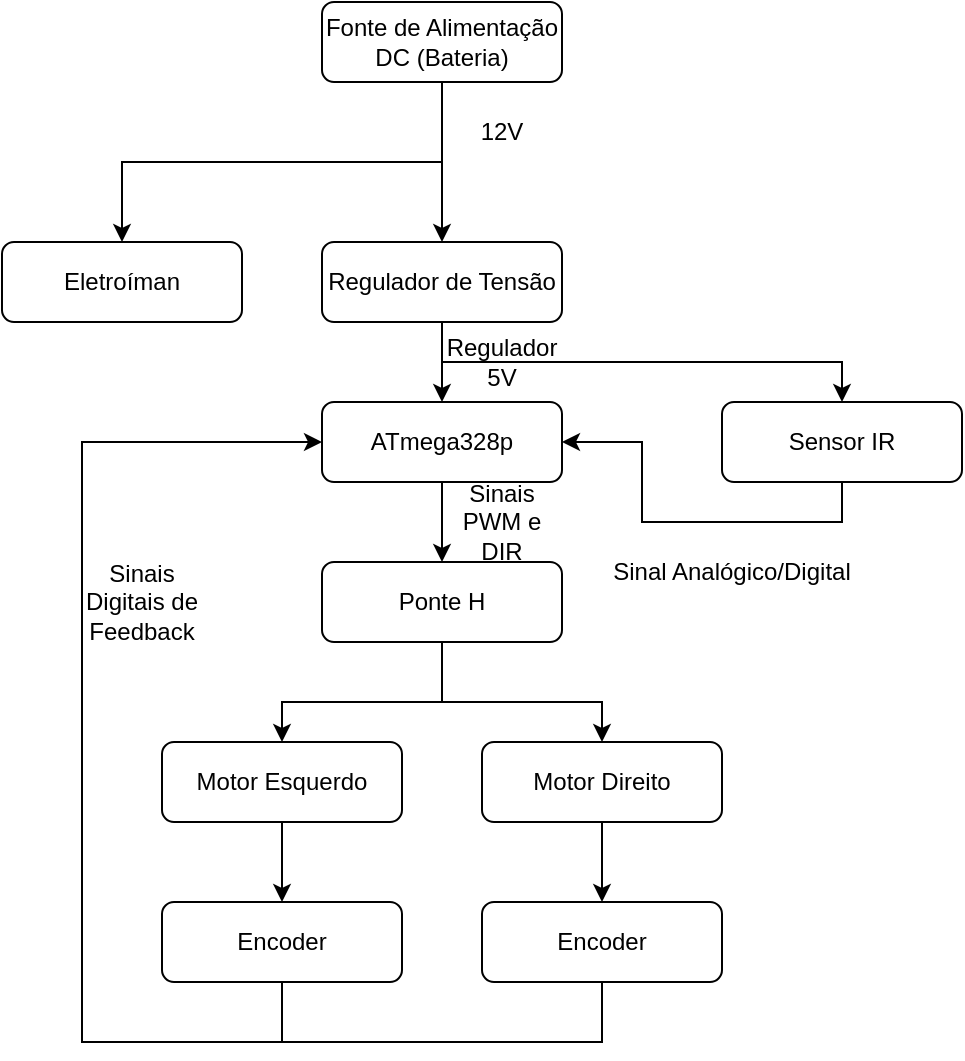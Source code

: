 <mxfile version="28.2.8">
  <diagram name="Página-1" id="W4j1L9-wL4u4jE2A-4pZ">
    <mxGraphModel dx="1042" dy="535" grid="1" gridSize="10" guides="1" tooltips="1" connect="1" arrows="1" fold="1" page="1" pageScale="1" pageWidth="1000" pageHeight="1169" math="0" shadow="0">
      <root>
        <mxCell id="0" />
        <mxCell id="1" parent="0" />
        <mxCell id="H-NImtJITTXTf6vny9Jh-1" value="Fonte de Alimentação DC (Bateria)" style="rounded=1;whiteSpace=wrap;html=1;" parent="1" vertex="1">
          <mxGeometry x="320" width="120" height="40" as="geometry" />
        </mxCell>
        <mxCell id="H-NImtJITTXTf6vny9Jh-2" value="Ponte H" style="rounded=1;whiteSpace=wrap;html=1;" parent="1" vertex="1">
          <mxGeometry x="320" y="280" width="120" height="40" as="geometry" />
        </mxCell>
        <mxCell id="H-NImtJITTXTf6vny9Jh-7" value="" style="endArrow=classic;html=1;rounded=0;exitX=0.5;exitY=1;exitDx=0;exitDy=0;entryX=0.5;entryY=0;entryDx=0;entryDy=0;" parent="1" target="H-NImtJITTXTf6vny9Jh-19" edge="1">
          <mxGeometry width="50" height="50" relative="1" as="geometry">
            <mxPoint x="380" y="330" as="sourcePoint" />
            <mxPoint x="380" y="370" as="targetPoint" />
            <Array as="points">
              <mxPoint x="380" y="350" />
              <mxPoint x="300" y="350" />
            </Array>
          </mxGeometry>
        </mxCell>
        <mxCell id="H-NImtJITTXTf6vny9Jh-8" value="Encoder" style="rounded=1;whiteSpace=wrap;html=1;" parent="1" vertex="1">
          <mxGeometry x="240" y="450" width="120" height="40" as="geometry" />
        </mxCell>
        <mxCell id="H-NImtJITTXTf6vny9Jh-9" value="" style="endArrow=classic;html=1;rounded=0;exitX=0.5;exitY=1;exitDx=0;exitDy=0;entryX=0.5;entryY=0;entryDx=0;entryDy=0;" parent="1" source="H-NImtJITTXTf6vny9Jh-19" target="H-NImtJITTXTf6vny9Jh-8" edge="1">
          <mxGeometry width="50" height="50" relative="1" as="geometry">
            <mxPoint x="300" y="410" as="sourcePoint" />
            <mxPoint x="320" y="460" as="targetPoint" />
          </mxGeometry>
        </mxCell>
        <mxCell id="H-NImtJITTXTf6vny9Jh-15" value="ATmega328p" style="rounded=1;whiteSpace=wrap;html=1;" parent="1" vertex="1">
          <mxGeometry x="320" y="200" width="120" height="40" as="geometry" />
        </mxCell>
        <mxCell id="H-NImtJITTXTf6vny9Jh-18" value="" style="endArrow=classic;html=1;rounded=0;entryX=0.5;entryY=0;entryDx=0;entryDy=0;exitX=0.5;exitY=1;exitDx=0;exitDy=0;" parent="1" source="H-NImtJITTXTf6vny9Jh-35" target="H-NImtJITTXTf6vny9Jh-15" edge="1">
          <mxGeometry width="50" height="50" relative="1" as="geometry">
            <mxPoint x="380" y="140" as="sourcePoint" />
            <mxPoint x="380" y="200" as="targetPoint" />
          </mxGeometry>
        </mxCell>
        <mxCell id="H-NImtJITTXTf6vny9Jh-19" value="Motor Esquerdo" style="rounded=1;whiteSpace=wrap;html=1;" parent="1" vertex="1">
          <mxGeometry x="240" y="370" width="120" height="40" as="geometry" />
        </mxCell>
        <mxCell id="H-NImtJITTXTf6vny9Jh-20" value="Motor Direito" style="rounded=1;whiteSpace=wrap;html=1;" parent="1" vertex="1">
          <mxGeometry x="400" y="370" width="120" height="40" as="geometry" />
        </mxCell>
        <mxCell id="H-NImtJITTXTf6vny9Jh-21" value="" style="endArrow=classic;html=1;rounded=0;exitX=0.5;exitY=1;exitDx=0;exitDy=0;" parent="1" source="H-NImtJITTXTf6vny9Jh-2" target="H-NImtJITTXTf6vny9Jh-20" edge="1">
          <mxGeometry width="50" height="50" relative="1" as="geometry">
            <mxPoint x="380" y="330" as="sourcePoint" />
            <mxPoint x="510" y="330" as="targetPoint" />
            <Array as="points">
              <mxPoint x="380" y="350" />
              <mxPoint x="460" y="350" />
            </Array>
          </mxGeometry>
        </mxCell>
        <mxCell id="H-NImtJITTXTf6vny9Jh-23" value="Encoder" style="rounded=1;whiteSpace=wrap;html=1;" parent="1" vertex="1">
          <mxGeometry x="400" y="450" width="120" height="40" as="geometry" />
        </mxCell>
        <mxCell id="H-NImtJITTXTf6vny9Jh-24" value="" style="endArrow=classic;html=1;rounded=0;exitX=0.5;exitY=1;exitDx=0;exitDy=0;entryX=0.5;entryY=0;entryDx=0;entryDy=0;" parent="1" target="H-NImtJITTXTf6vny9Jh-23" edge="1">
          <mxGeometry width="50" height="50" relative="1" as="geometry">
            <mxPoint x="460" y="410" as="sourcePoint" />
            <mxPoint x="480" y="460" as="targetPoint" />
          </mxGeometry>
        </mxCell>
        <mxCell id="H-NImtJITTXTf6vny9Jh-25" value="Regulador 5V" style="text;html=1;whiteSpace=wrap;strokeColor=none;fillColor=none;align=center;verticalAlign=middle;rounded=0;" parent="1" vertex="1">
          <mxGeometry x="380" y="160" width="60" height="40" as="geometry" />
        </mxCell>
        <mxCell id="H-NImtJITTXTf6vny9Jh-28" value="" style="endArrow=classic;html=1;rounded=0;exitX=0.5;exitY=1;exitDx=0;exitDy=0;entryX=0.5;entryY=0;entryDx=0;entryDy=0;" parent="1" source="H-NImtJITTXTf6vny9Jh-1" target="H-NImtJITTXTf6vny9Jh-31" edge="1">
          <mxGeometry width="50" height="50" relative="1" as="geometry">
            <mxPoint x="380" y="120" as="sourcePoint" />
            <mxPoint x="140" y="160" as="targetPoint" />
            <Array as="points">
              <mxPoint x="380" y="80" />
              <mxPoint x="220" y="80" />
            </Array>
          </mxGeometry>
        </mxCell>
        <mxCell id="H-NImtJITTXTf6vny9Jh-31" value="Eletroíman" style="rounded=1;whiteSpace=wrap;html=1;" parent="1" vertex="1">
          <mxGeometry x="160" y="120" width="120" height="40" as="geometry" />
        </mxCell>
        <mxCell id="H-NImtJITTXTf6vny9Jh-34" value="" style="endArrow=classic;html=1;rounded=0;exitX=0.5;exitY=1;exitDx=0;exitDy=0;entryX=0.5;entryY=0;entryDx=0;entryDy=0;" parent="1" source="H-NImtJITTXTf6vny9Jh-15" target="H-NImtJITTXTf6vny9Jh-2" edge="1">
          <mxGeometry width="50" height="50" relative="1" as="geometry">
            <mxPoint x="379.5" y="240" as="sourcePoint" />
            <mxPoint x="379.5" y="280" as="targetPoint" />
          </mxGeometry>
        </mxCell>
        <mxCell id="H-NImtJITTXTf6vny9Jh-35" value="Regulador de Tensão" style="rounded=1;whiteSpace=wrap;html=1;" parent="1" vertex="1">
          <mxGeometry x="320" y="120" width="120" height="40" as="geometry" />
        </mxCell>
        <mxCell id="H-NImtJITTXTf6vny9Jh-36" value="" style="endArrow=classic;html=1;rounded=0;entryX=0.5;entryY=0;entryDx=0;entryDy=0;" parent="1" target="H-NImtJITTXTf6vny9Jh-35" edge="1">
          <mxGeometry width="50" height="50" relative="1" as="geometry">
            <mxPoint x="380" y="80" as="sourcePoint" />
            <mxPoint x="500" y="80" as="targetPoint" />
          </mxGeometry>
        </mxCell>
        <mxCell id="H-NImtJITTXTf6vny9Jh-37" value="Sensor IR" style="rounded=1;whiteSpace=wrap;html=1;" parent="1" vertex="1">
          <mxGeometry x="520" y="200" width="120" height="40" as="geometry" />
        </mxCell>
        <mxCell id="H-NImtJITTXTf6vny9Jh-38" value="" style="endArrow=classic;html=1;rounded=0;entryX=1;entryY=0.5;entryDx=0;entryDy=0;exitX=0.5;exitY=1;exitDx=0;exitDy=0;" parent="1" source="H-NImtJITTXTf6vny9Jh-37" target="H-NImtJITTXTf6vny9Jh-15" edge="1">
          <mxGeometry width="50" height="50" relative="1" as="geometry">
            <mxPoint x="620" y="280" as="sourcePoint" />
            <mxPoint x="620" y="120" as="targetPoint" />
            <Array as="points">
              <mxPoint x="580" y="260" />
              <mxPoint x="480" y="260" />
              <mxPoint x="480" y="220" />
            </Array>
          </mxGeometry>
        </mxCell>
        <mxCell id="H-NImtJITTXTf6vny9Jh-39" value="" style="endArrow=classic;html=1;rounded=0;entryX=0.5;entryY=0;entryDx=0;entryDy=0;" parent="1" target="H-NImtJITTXTf6vny9Jh-37" edge="1">
          <mxGeometry width="50" height="50" relative="1" as="geometry">
            <mxPoint x="380" y="180" as="sourcePoint" />
            <mxPoint x="520" y="120" as="targetPoint" />
            <Array as="points">
              <mxPoint x="520" y="180" />
              <mxPoint x="580" y="180" />
            </Array>
          </mxGeometry>
        </mxCell>
        <mxCell id="iKryqI77o_tDwRDf90ZS-1" value="" style="endArrow=classic;html=1;rounded=0;entryX=0;entryY=0.5;entryDx=0;entryDy=0;exitX=0.5;exitY=1;exitDx=0;exitDy=0;" edge="1" parent="1" source="H-NImtJITTXTf6vny9Jh-23" target="H-NImtJITTXTf6vny9Jh-15">
          <mxGeometry width="50" height="50" relative="1" as="geometry">
            <mxPoint x="460" y="520" as="sourcePoint" />
            <mxPoint x="320" y="220" as="targetPoint" />
            <Array as="points">
              <mxPoint x="460" y="520" />
              <mxPoint x="360" y="520" />
              <mxPoint x="310" y="520" />
              <mxPoint x="200" y="520" />
              <mxPoint x="200" y="220" />
            </Array>
          </mxGeometry>
        </mxCell>
        <mxCell id="iKryqI77o_tDwRDf90ZS-2" value="" style="endArrow=none;html=1;rounded=0;entryX=0.5;entryY=1;entryDx=0;entryDy=0;" edge="1" parent="1" target="H-NImtJITTXTf6vny9Jh-8">
          <mxGeometry width="50" height="50" relative="1" as="geometry">
            <mxPoint x="300" y="520" as="sourcePoint" />
            <mxPoint x="330" y="470" as="targetPoint" />
          </mxGeometry>
        </mxCell>
        <mxCell id="iKryqI77o_tDwRDf90ZS-3" value="Sinais Digitais de Feedback" style="text;html=1;whiteSpace=wrap;strokeColor=none;fillColor=none;align=center;verticalAlign=middle;rounded=0;" vertex="1" parent="1">
          <mxGeometry x="200" y="285" width="60" height="30" as="geometry" />
        </mxCell>
        <mxCell id="iKryqI77o_tDwRDf90ZS-6" value="Sinais PWM e DIR" style="text;html=1;whiteSpace=wrap;strokeColor=none;fillColor=none;align=center;verticalAlign=middle;rounded=0;" vertex="1" parent="1">
          <mxGeometry x="380" y="240" width="60" height="40" as="geometry" />
        </mxCell>
        <mxCell id="iKryqI77o_tDwRDf90ZS-7" value="12V" style="text;html=1;whiteSpace=wrap;strokeColor=none;fillColor=none;align=center;verticalAlign=middle;rounded=0;" vertex="1" parent="1">
          <mxGeometry x="380" y="50" width="60" height="30" as="geometry" />
        </mxCell>
        <mxCell id="iKryqI77o_tDwRDf90ZS-8" value="Sinal Analógico/Digital" style="text;html=1;whiteSpace=wrap;strokeColor=none;fillColor=none;align=center;verticalAlign=middle;rounded=0;" vertex="1" parent="1">
          <mxGeometry x="460" y="260" width="130" height="50" as="geometry" />
        </mxCell>
      </root>
    </mxGraphModel>
  </diagram>
</mxfile>
